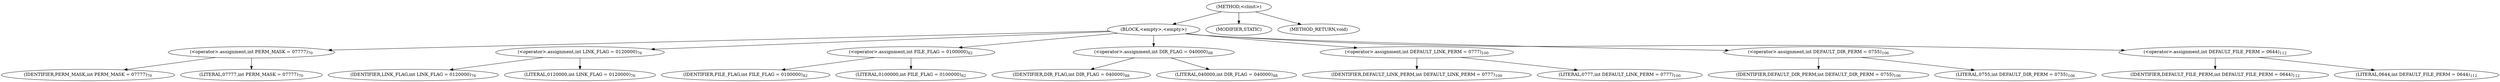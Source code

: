 digraph "&lt;clinit&gt;" {  
"26" [label = <(METHOD,&lt;clinit&gt;)> ]
"27" [label = <(BLOCK,&lt;empty&gt;,&lt;empty&gt;)> ]
"28" [label = <(&lt;operator&gt;.assignment,int PERM_MASK = 07777)<SUB>70</SUB>> ]
"29" [label = <(IDENTIFIER,PERM_MASK,int PERM_MASK = 07777)<SUB>70</SUB>> ]
"30" [label = <(LITERAL,07777,int PERM_MASK = 07777)<SUB>70</SUB>> ]
"31" [label = <(&lt;operator&gt;.assignment,int LINK_FLAG = 0120000)<SUB>76</SUB>> ]
"32" [label = <(IDENTIFIER,LINK_FLAG,int LINK_FLAG = 0120000)<SUB>76</SUB>> ]
"33" [label = <(LITERAL,0120000,int LINK_FLAG = 0120000)<SUB>76</SUB>> ]
"34" [label = <(&lt;operator&gt;.assignment,int FILE_FLAG = 0100000)<SUB>82</SUB>> ]
"35" [label = <(IDENTIFIER,FILE_FLAG,int FILE_FLAG = 0100000)<SUB>82</SUB>> ]
"36" [label = <(LITERAL,0100000,int FILE_FLAG = 0100000)<SUB>82</SUB>> ]
"37" [label = <(&lt;operator&gt;.assignment,int DIR_FLAG = 040000)<SUB>88</SUB>> ]
"38" [label = <(IDENTIFIER,DIR_FLAG,int DIR_FLAG = 040000)<SUB>88</SUB>> ]
"39" [label = <(LITERAL,040000,int DIR_FLAG = 040000)<SUB>88</SUB>> ]
"40" [label = <(&lt;operator&gt;.assignment,int DEFAULT_LINK_PERM = 0777)<SUB>100</SUB>> ]
"41" [label = <(IDENTIFIER,DEFAULT_LINK_PERM,int DEFAULT_LINK_PERM = 0777)<SUB>100</SUB>> ]
"42" [label = <(LITERAL,0777,int DEFAULT_LINK_PERM = 0777)<SUB>100</SUB>> ]
"43" [label = <(&lt;operator&gt;.assignment,int DEFAULT_DIR_PERM = 0755)<SUB>106</SUB>> ]
"44" [label = <(IDENTIFIER,DEFAULT_DIR_PERM,int DEFAULT_DIR_PERM = 0755)<SUB>106</SUB>> ]
"45" [label = <(LITERAL,0755,int DEFAULT_DIR_PERM = 0755)<SUB>106</SUB>> ]
"46" [label = <(&lt;operator&gt;.assignment,int DEFAULT_FILE_PERM = 0644)<SUB>112</SUB>> ]
"47" [label = <(IDENTIFIER,DEFAULT_FILE_PERM,int DEFAULT_FILE_PERM = 0644)<SUB>112</SUB>> ]
"48" [label = <(LITERAL,0644,int DEFAULT_FILE_PERM = 0644)<SUB>112</SUB>> ]
"49" [label = <(MODIFIER,STATIC)> ]
"50" [label = <(METHOD_RETURN,void)> ]
  "26" -> "27" 
  "26" -> "49" 
  "26" -> "50" 
  "27" -> "28" 
  "27" -> "31" 
  "27" -> "34" 
  "27" -> "37" 
  "27" -> "40" 
  "27" -> "43" 
  "27" -> "46" 
  "28" -> "29" 
  "28" -> "30" 
  "31" -> "32" 
  "31" -> "33" 
  "34" -> "35" 
  "34" -> "36" 
  "37" -> "38" 
  "37" -> "39" 
  "40" -> "41" 
  "40" -> "42" 
  "43" -> "44" 
  "43" -> "45" 
  "46" -> "47" 
  "46" -> "48" 
}
